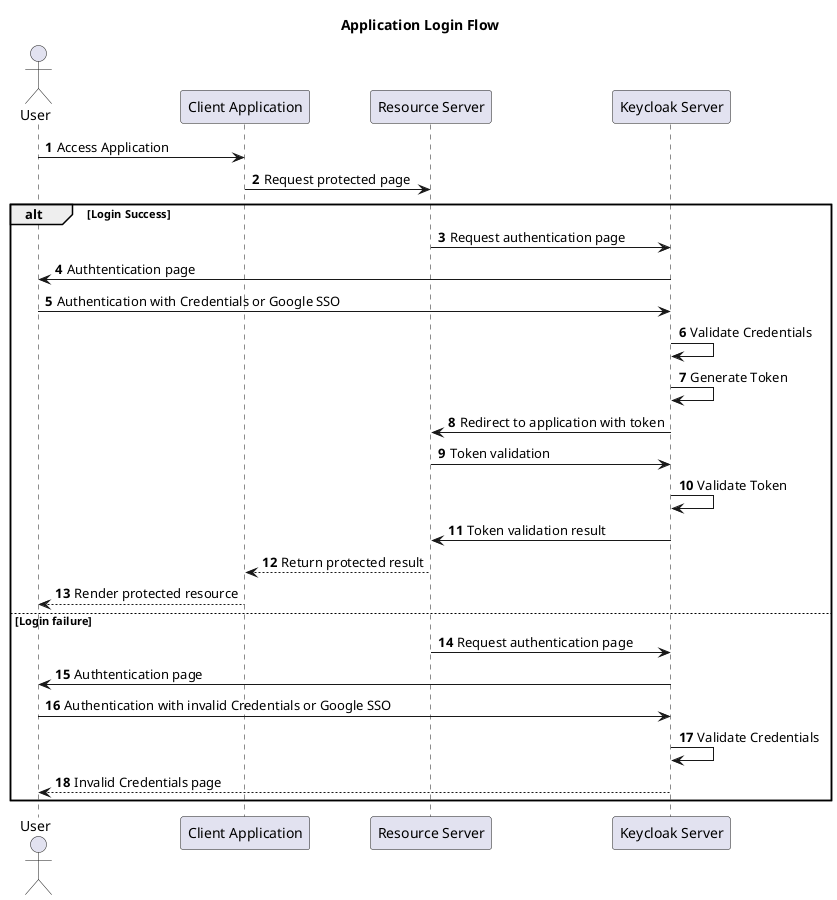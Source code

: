 @startuml normal flow

title Application Login Flow

actor User as User
participant "Client Application" as Client
participant "Resource Server" as Server
participant "Keycloak Server" as Keycloak

autonumber
User -> Client: Access Application
Client -> Server: Request protected page
alt Login Success
Server -> Keycloak: Request authentication page
Keycloak -> User: Authtentication page
User -> Keycloak: Authentication with Credentials or Google SSO
Keycloak -> Keycloak: Validate Credentials
Keycloak -> Keycloak: Generate Token
Keycloak -> Server: Redirect to application with token
Server -> Keycloak: Token validation
Keycloak -> Keycloak: Validate Token
Keycloak -> Server: Token validation result
Server --> Client: Return protected result
Client --> User: Render protected resource
else Login failure
Server -> Keycloak: Request authentication page
Keycloak -> User: Authtentication page
User -> Keycloak: Authentication with invalid Credentials or Google SSO
Keycloak -> Keycloak: Validate Credentials
Keycloak --> User: Invalid Credentials page
end

@enduml